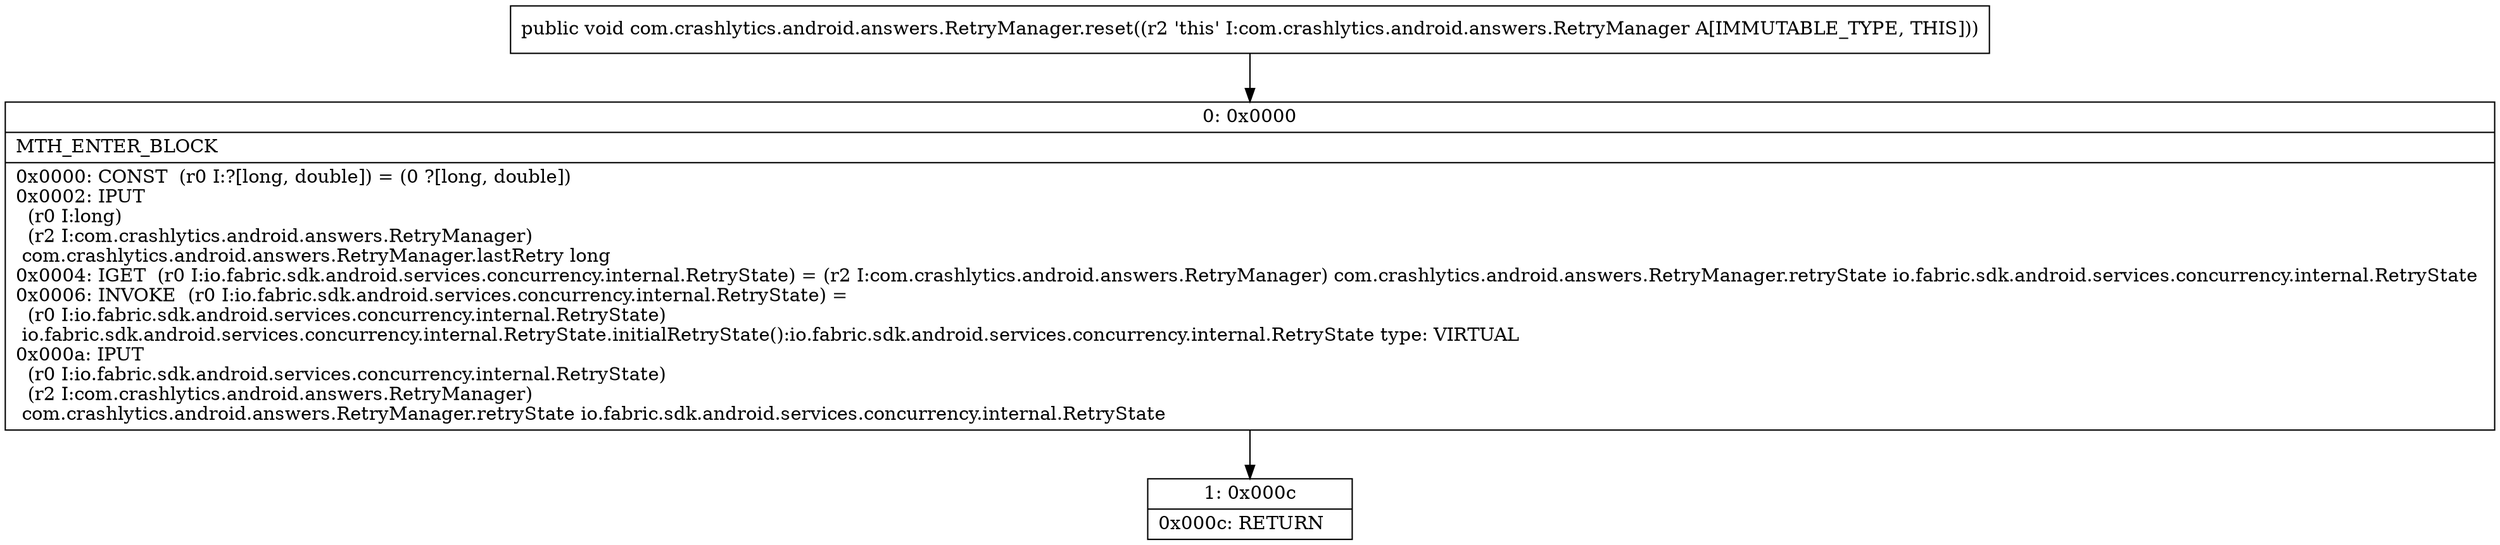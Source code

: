 digraph "CFG forcom.crashlytics.android.answers.RetryManager.reset()V" {
Node_0 [shape=record,label="{0\:\ 0x0000|MTH_ENTER_BLOCK\l|0x0000: CONST  (r0 I:?[long, double]) = (0 ?[long, double]) \l0x0002: IPUT  \l  (r0 I:long)\l  (r2 I:com.crashlytics.android.answers.RetryManager)\l com.crashlytics.android.answers.RetryManager.lastRetry long \l0x0004: IGET  (r0 I:io.fabric.sdk.android.services.concurrency.internal.RetryState) = (r2 I:com.crashlytics.android.answers.RetryManager) com.crashlytics.android.answers.RetryManager.retryState io.fabric.sdk.android.services.concurrency.internal.RetryState \l0x0006: INVOKE  (r0 I:io.fabric.sdk.android.services.concurrency.internal.RetryState) = \l  (r0 I:io.fabric.sdk.android.services.concurrency.internal.RetryState)\l io.fabric.sdk.android.services.concurrency.internal.RetryState.initialRetryState():io.fabric.sdk.android.services.concurrency.internal.RetryState type: VIRTUAL \l0x000a: IPUT  \l  (r0 I:io.fabric.sdk.android.services.concurrency.internal.RetryState)\l  (r2 I:com.crashlytics.android.answers.RetryManager)\l com.crashlytics.android.answers.RetryManager.retryState io.fabric.sdk.android.services.concurrency.internal.RetryState \l}"];
Node_1 [shape=record,label="{1\:\ 0x000c|0x000c: RETURN   \l}"];
MethodNode[shape=record,label="{public void com.crashlytics.android.answers.RetryManager.reset((r2 'this' I:com.crashlytics.android.answers.RetryManager A[IMMUTABLE_TYPE, THIS])) }"];
MethodNode -> Node_0;
Node_0 -> Node_1;
}

